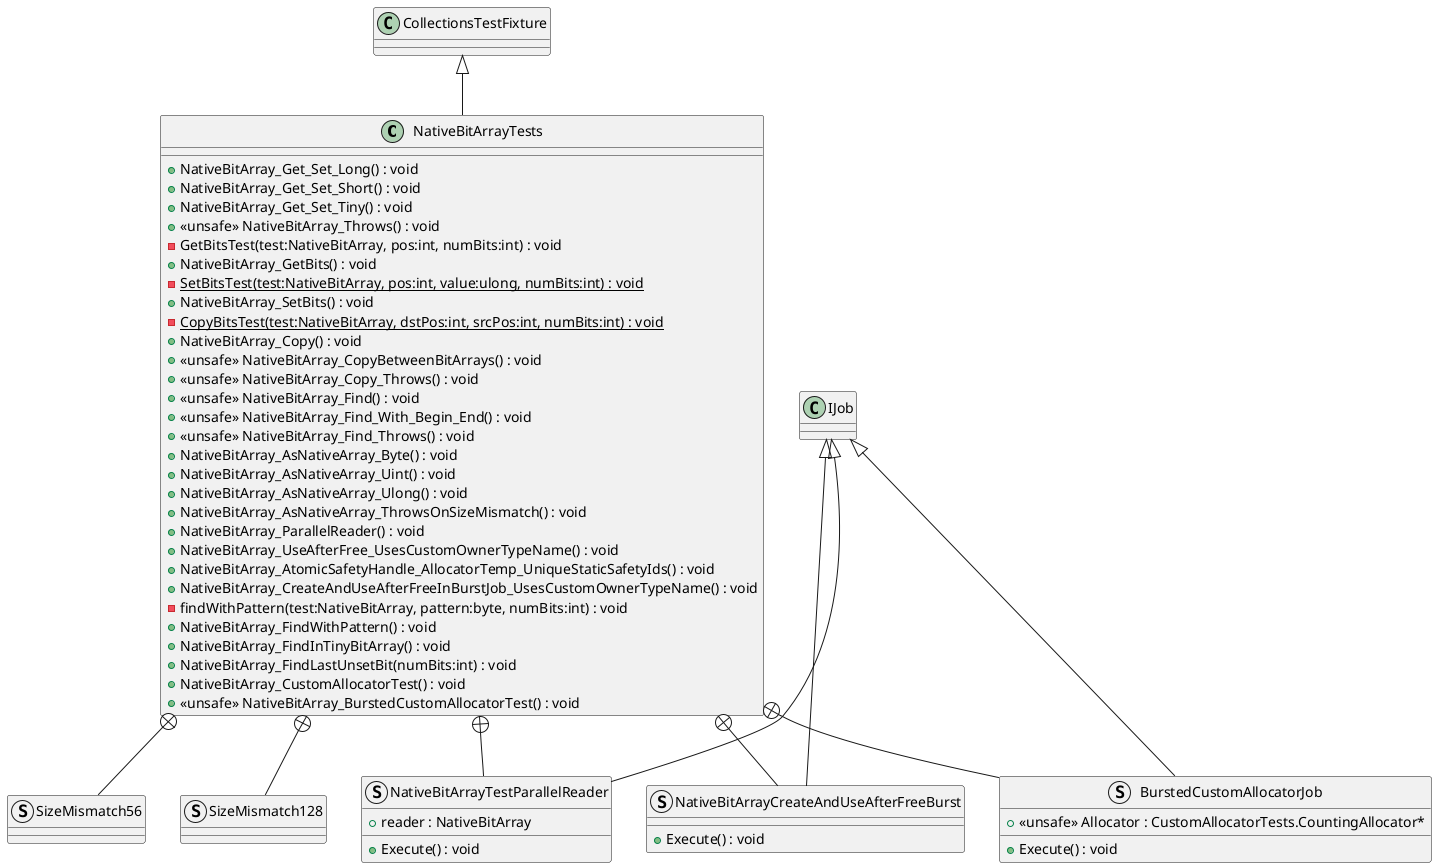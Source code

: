 @startuml
class NativeBitArrayTests {
    + NativeBitArray_Get_Set_Long() : void
    + NativeBitArray_Get_Set_Short() : void
    + NativeBitArray_Get_Set_Tiny() : void
    + <<unsafe>> NativeBitArray_Throws() : void
    - GetBitsTest(test:NativeBitArray, pos:int, numBits:int) : void
    + NativeBitArray_GetBits() : void
    {static} - SetBitsTest(test:NativeBitArray, pos:int, value:ulong, numBits:int) : void
    + NativeBitArray_SetBits() : void
    {static} - CopyBitsTest(test:NativeBitArray, dstPos:int, srcPos:int, numBits:int) : void
    + NativeBitArray_Copy() : void
    + <<unsafe>> NativeBitArray_CopyBetweenBitArrays() : void
    + <<unsafe>> NativeBitArray_Copy_Throws() : void
    + <<unsafe>> NativeBitArray_Find() : void
    + <<unsafe>> NativeBitArray_Find_With_Begin_End() : void
    + <<unsafe>> NativeBitArray_Find_Throws() : void
    + NativeBitArray_AsNativeArray_Byte() : void
    + NativeBitArray_AsNativeArray_Uint() : void
    + NativeBitArray_AsNativeArray_Ulong() : void
    + NativeBitArray_AsNativeArray_ThrowsOnSizeMismatch() : void
    + NativeBitArray_ParallelReader() : void
    + NativeBitArray_UseAfterFree_UsesCustomOwnerTypeName() : void
    + NativeBitArray_AtomicSafetyHandle_AllocatorTemp_UniqueStaticSafetyIds() : void
    + NativeBitArray_CreateAndUseAfterFreeInBurstJob_UsesCustomOwnerTypeName() : void
    - findWithPattern(test:NativeBitArray, pattern:byte, numBits:int) : void
    + NativeBitArray_FindWithPattern() : void
    + NativeBitArray_FindInTinyBitArray() : void
    + NativeBitArray_FindLastUnsetBit(numBits:int) : void
    + NativeBitArray_CustomAllocatorTest() : void
    + <<unsafe>> NativeBitArray_BurstedCustomAllocatorTest() : void
}
struct SizeMismatch128 {
}
struct SizeMismatch56 {
}
struct NativeBitArrayTestParallelReader {
    + reader : NativeBitArray
    + Execute() : void
}
struct NativeBitArrayCreateAndUseAfterFreeBurst {
    + Execute() : void
}
struct BurstedCustomAllocatorJob {
    + <<unsafe>> Allocator : CustomAllocatorTests.CountingAllocator*
    + Execute() : void
}
CollectionsTestFixture <|-- NativeBitArrayTests
NativeBitArrayTests +-- SizeMismatch128
NativeBitArrayTests +-- SizeMismatch56
NativeBitArrayTests +-- NativeBitArrayTestParallelReader
IJob <|-- NativeBitArrayTestParallelReader
NativeBitArrayTests +-- NativeBitArrayCreateAndUseAfterFreeBurst
IJob <|-- NativeBitArrayCreateAndUseAfterFreeBurst
NativeBitArrayTests +-- BurstedCustomAllocatorJob
IJob <|-- BurstedCustomAllocatorJob
@enduml

